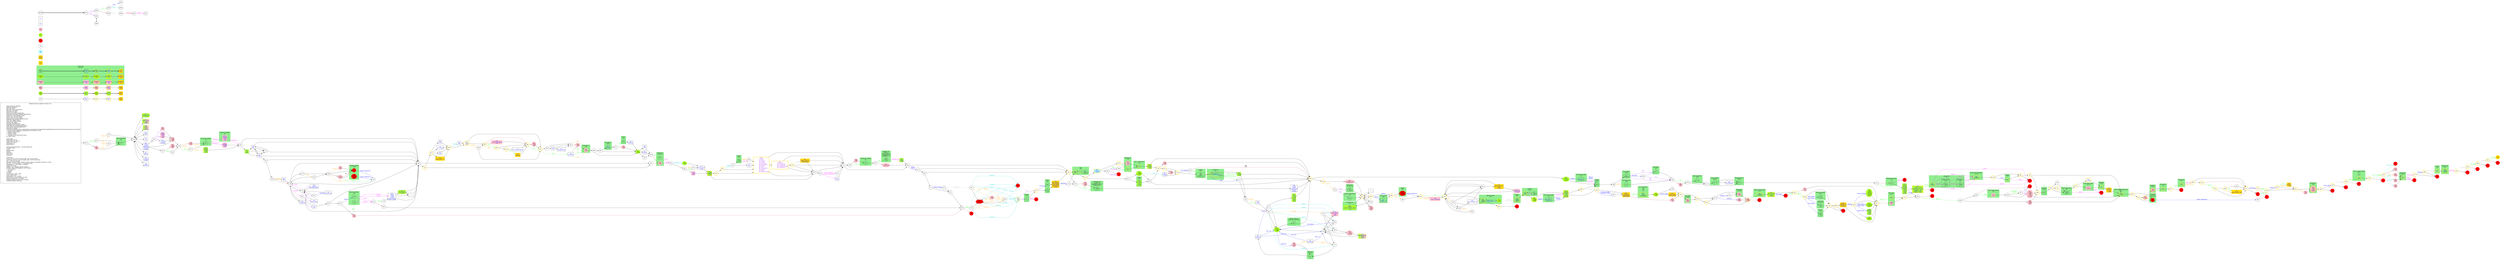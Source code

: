 digraph "Fighting Fantasy: Knights of Doom" {
	// graph defaults
	rankdir=LR
	mclimit=50
	nodesep=.3 // changes horizontal separation of nodes
	ranksep=.4 // changes vertical separation of nodes
	node [height=.7
		width=.7
		shape=ellipse
		margin=0]
	edge[weight=5]

	// a box for a graph label
	// note that you can override the defaults set above
	title [label = "Fighting Fantasy: Knights of Doom 56/--/--\n\n \
		Light Green Fill: Benefits\l \
		Pink Fill: Penalties\l \
		Red Fill: Death\l \
		Blue Text: Key Items/Events\l \
		Red Text: Lost Items\l \
		Purple Text: Shops\l \
		Blue Line: Forced Items/Events\l \
		Light Blue Text/Line: Optional Items/Events\l \
		Purple Line: Dice Related Events\l \
		Green Line: Stat Test Passed\l \
		Brown Line: Stat Test Failed\l \
		Magenta Line: Combat Related Events\l \
		Grey Text: Riddle Answer\l \
		Grey Line: Hidden Option\l \
		Orange Line: Spells\l \
		Red Line: Possible Error\l \
		Gold/Yellow Fill: Required Nodes\l \
		Light Blue Fill: Recommended Nodes\l \
		Gold Outline: Recommended Path\l \
		Green Box: Combat\l \
		SK/ST/LK/AT/AR/TM/CW/CL: Skill/Stamina/Luck/Attack Strength/Attack Round/Time/Consecutive Win Round/Consecutive Lose Round\l \
		?: Chance of this happening, depending on instructions in text\l \
		*: Special Combat Rules\l \
		-: Negative Status\l \
		+: Positive Status\l \
		^: Damage can be reduced by items\l \
		@: Take 2 items\l\l \
		Starts with:\l \
		Initial Skill: 1d6+6\l \
		Initial Stamina: 2d6+12\l \
		Initial Luck: 1d6+6\l \
		Initial Honor: 6\l \
		Initial Time: 0\l\l \
		skill/stamina/luck potion: +all SK/ST/LK&1ILK\l \
		10 meal: +4ST\l \
		sword\l \
		leather armor\l \
		lantern\l \
		tinderbox\l \
		2d6+6 gold\l \
		backpack\l\l \
		Comments:\l \
		Lance, test SK, SK-2 if no lance skill, -2EST if successful\l \
		Crossbow, test SK, SK-2 if no target skill, -2EST if successful\l \
		Axe, -1 SK if no axe skill\l \
		Ironbane, destroy enemy weapon (-3ESK), armor (no damage reduction), or both\l \
		SK* test, -1 if no tracking, +1 if hunting charm\l \
		shadowblade, +1AT, 3DMG vs undead\l \
		shield ring, -1EAT\l \
		aelfgar, +1AT, damage undead+demons\l \
		grenade, deals 1d6 damage to self or enemy\l \
		+, use crossbow\l \
		-, use lance\l \
		!, EDMG+\l \
		@, DMG-\l \
		**holy strike -1ESK, -2EST\l \
		salve restores 6ST\l \
		warhammer -1AT, +1DMG\l \
		holy oil can be used as banish or holy\l \
		ziridian charm pass 2 luck tests\l \
		healing draught restores IST/2 stamina\l \
		revelation equals commune\l \
		"
		shape = "box"
		margin = 0.1]

	subgraph Required {
		node [style = "filled" color = "gold" fillcolor = "gold" fontcolor = "blue" shape = "rect"]
		key3
		boo5
		dam5
		monboo5
		mondam5
		mon5
		034
		070
		072
		122
		185
		214
		242
		266
		281
		286
		604
		315
		400 [fontcolor = "black" shape = "octagon"]
	}

	subgraph Required2 {
		node [style = "filled" color = "gold2" fillcolor = "gold2" fontcolor = "blue" shape = "rect"]
		req2
	}

	subgraph Recommended {
		node [penwidth = 3 color = "gold"]
		txt2
		key2 [shape = "rect" fontcolor = "blue"]
		boo3 [style = "filled" fillcolor = "greenyellow"]
		boo4 [style = "filled" fillcolor = "greenyellow"]
		dam3 [style = "filled" fillcolor = "pink"]
		dam4 [style = "filled" fillcolor = "pink"]
		monboo3 [style = "filled" fillcolor = "greenyellow"]
		monboo4 [style = "filled" fillcolor = "greenyellow"]
		mondam3 [style = "filled" fillcolor = "pink"]
		mondam4 [style = "filled" fillcolor = "pink"]
		mon3
		mon4


		147
		325
		281
		040


		125
		385
		087
		250
		266
		008
		291




		241 [style = "filled" fillcolor = "greenyellow"]
		334
		367
		248 [shape = "rect" fontcolor = "purple"]
		193 [shape = "rect" fontcolor = "purple"]
		227




		041
		287



		185
		219
		283
		181
		085 [style = "filled" fillcolor = "paleturquoise1"]
		019
		310
		115
		024 [style = "filled" fillcolor = "greenyellow"]
		150
		073
		126


		027



		332
		148





		031
		381
		094




		289
		243




		391
		042
		270
		116
		199 [style = "filled" fillcolor = "greenyellow"]




		374 [style = "filled" fillcolor = "greenyellow"]
		308
		378
		072
		037
		136 [style = "filled" fillcolor = "greenyellow"]
		315
		278
		324
		076
		368 [style = "filled" fillcolor = "pink"]
		280
		033 [style = "filled" fillcolor = "greenyellow"]
		245
		330


		222
		058
		286
		344


		023
		010
		173
		306 [style = "filled" fillcolor = "greenyellow"]
		184
		149
		236
		035
		302
		322
		340
		326
		326
		151
		247
		342 [shape = "rect" fontcolor = "blue"]
		110
		242
		296
		351
		142
		167 [style = "filled" fillcolor = "pink"]
		294 [style = "filled" fillcolor = "pink"]
		329
		047
		240
		198
		335
		313
		006
		070
		212
		372
		100
		054
		122
		014
		029 [style = "filled" fillcolor = "pink"]
		290
		129
		196
		229
		138
		218



		162
		251
		360
		127
		176
		120
		333
		396
		011
		400
	}
	
	subgraph Optional {
		node [style = "filled" color = "paleturquoise1" fillcolor = "paleturquoise1" fontcolor = "blue" shape = "rect"]
		opt
		085
	}

	subgraph Combat {
		style = "filled" color = "palegreen2"
		subgraph cluster_MONSTER {
			label = "? MONSTER\n 0/0 0/0"
			mon1 [label = "\N\n text"]
			mon2 [shape = "rect" fontcolor = "blue" label = "\N\n text"]
			mon3 [label = "\N\n text"]
			mon4 [shape = "rect" fontcolor = "blue" label = "\N\n text"]
			mon5 [shape = "rect" fontcolor = "blue" label = "\N\n text"]
			monboo1 [style = "filled" color = "greenyellow" label = "\N\n text"]
			monboo2 [shape = "rect" style = "filled" color = "greenyellow" fontcolor = "blue" label = "\N\n text"]
			monboo3 [label = "\N\n text"]
			monboo4 [shape = "rect" fontcolor = "blue" label = "\N\n text"]
			monboo5 [shape = "rect" fontcolor = "blue" label = "\N\n text"]
			mondam1 [style = "filled" color = "pink" label = "\N\n text"]
			mondam2 [shape = "rect" style = "filled" color = "pink" fontcolor = "blue" label = "\N\n text"]
			mondam3 [label = "\N\n text"]
			mondam4 [shape = "rect" fontcolor = "blue" label = "\N\n text"]
			mondam5 [shape = "rect" fontcolor = "blue" label = "\N\n text"]
		}
		
		subgraph cluster_SPECTRAL_KNIGHT {
			label = "Spectral Knight\n 9/8"
			255
		}
		
		subgraph cluster_ASSASSIN_S_DAGGER {
			label = "Assassin's Dagger\n 10/-"
			043
		}
		
		subgraph cluster_ASSASSIN_S_DAGGER2 {
			label = "Assassin's Dagger\n 10/-"
			373 [shape = "rect" style = "filled" color = "pink" fontcolor = "blue" label = "\N\n Reggad\n +1DAY\n -1SK\n -2ST"]
		}
		
		subgraph cluster_DEMONIC_SLAYER {
			label = "Demonic Slayer\n 10/8"
			013 [style = "filled" color = "red"]
			223 [style = "filled" color = "red" label = "\N\n -1ESK\n -2EST"]
		}
		
		subgraph cluster_HOODED_ATTACKER {
			label = "Hooded Attacker*\n 8/8"
			025
			106
		}
		
		subgraph cluster_GREAT_BOAR {
			label = "Great Boar+-\n 8/8"
			256 [style = "filled" color = "pink" label = "\N\n +2PT"]
		}
		
		subgraph cluster_THORNBEAST {
			label = "Thornbeast\n 8/10"
			352 [shape = "rect" fontcolor = "blue" label = "\N\n Nroht"]
		}
		
		subgraph cluster_CLERIC {
			label = "Cleric\n 6/6"
			394
		}
		
		subgraph cluster_MURDERER {
			label = "Murderer\n 7/6 6/8 7/7"
			038
			346 [style = "filled" color = "pink" label = "\N\n -2ST"]
		}
		
		subgraph cluster_WYRD {
			label = "Wyrd**\n 9/6"
			036 [label = "\N\n -1AT"]
		}
		
		subgraph cluster_MUMMERS_DRAGON {
			label = "Mummers' Dragon\n 8/7"
			328
		}
		
		subgraph cluster_MUMMERS {
			label = "Knight 7/6\n Witch 8/7\n Horsehead 6/7\n Pickpocket 6/5\n Oddfellow 7/7"
			062 [label = "\N*\n -1AT"]
		}
		
		subgraph cluster_INITIATE {
			label = "Initiate\n 7/6"
			157
		}
		
		subgraph cluster_BRYAR {
			label = "Bryar\n 9/9"
			089
			272 [label = "\N\n -2AT"]
		}
		
		subgraph cluster_OUTLAWS {
			label = "Cut-Throat 6/5\n Bandit 7/6\n Renegade Monk 6/7\n Wolfshead 8/7"
			205 [label = "\N*\n +1AT?"]
		}
		
		subgraph cluster_LICH {
			label = "Lich\n 8/9"
			065 [label = "\N\n -1d6EST"]
			283 [label = "\N\n -1AT?"]
		}
		
		subgraph cluster_HELLHOUND {
			label = "Hellhound*\n 7/6"
			310
			375 [style = "filled" color = "pink" label = "\N\n -1SK\n -2ST"]
		}
		
		subgraph cluster_HELLHOUNDS {
			label = "1d6+1 Hellhound*\n 7/6"
			115
		}
		
		subgraph cluster_CRONE {
			label = "Crone\n 6/5"
			292 [shape = "rect" style = "filled" color = "greenyellow" fontcolor = "blue" label = "\N\n 2 meal\n -1AT\n +1DAY\n +2ST"]
		}
		
		subgraph cluster_SNAKES {
			label = "Snakes\n 8/11"
			300 [label = "\N\n -2AT?\n EDMG=4?"]
		}
		
		subgraph cluster_COCKATRICE {
			label = "Cockatrice*\n 7/7"
			027
			090
		}
		
		subgraph cluster_CAILLEACH {
			label = "Cailleach*\n 12/12"
			345
		}
		
		subgraph cluster_CHAOS_CENTAUR {
			label = "Chaos Centaur!\n 10/9 9/10 10/10 9/11"
			060
		}
		
		subgraph cluster_UNDEAD_CHAMPION {
			label = "Undead Champion@\n 9/7"
			358
		}
		
		subgraph cluster_HORSEMAN {
			label = "Horseman\n 7/7 6/7 7/6"
			275 [label = "\N\n -2AT?"]
		}
		
		subgraph cluster_VAMPIRE_BAT {
			label = "Vampire Bat\n 7/6"
			234 [shape = "rect" style = "filled" color = "greenyellow" fontcolor = "blue" label = "\N\n lantern\n Myrton -1ESK undead\n +1LK"]
		}
		
		subgraph cluster_GRAVE_WORM {
			label = "Grave-Worm\n 8/6"
			337 [shape = "rect" fontcolor = "blue" label = "\N\n guildas: 75"]
		}
		
		subgraph cluster_HAUNT {
			label = "Haunt\n 9/8"
			376 [style = "filled" color = "red" label = "\N\n -1ESK?\n -2EST?"]
		}
		
		subgraph cluster_SKELETAL_DOG {
			label = "Skeletal Dog@\n 7/6"
			320 [style = "filled" color = "greenyellow" label = "\N\n +1LK"]
			391 [label = "\N\n -1ESK?\n -2EST?"]
		}
		
		subgraph cluster_DEATHSHEAD {
			label = "Haunt\n 9/5"
			270 [label = "\N\n -1ESK?\n -2EST?"]
		}
		
		subgraph cluster_CADAVER {
			label = "Cadaver\n 10/12"
			056
			116 [label = "\N\n -1AT?"]
		}
		
		subgraph cluster_ASSASSIN_S_DAGGER3 {
			label = "Assassin's Dagger\n 10/-"
			249 [shape = "rect" fontcolor = "blue" label = "\N\n dagger?"]
		}
		
		subgraph cluster_ASSASSIN_S_DAGGER4 {
			label = "Assassin's Dagger\n 10/-"
			371 [shape = "rect" fontcolor = "blue" label = "\N\n dagger?"]
		}
		
		subgraph cluster_ORC_WOLF_RIDER {
			label = "Orc Wolf-Rider\n 7/6\n 6/6\n 7/5"
			037 [label = "\N\n -1AT?\n -2x1d6/2ST"]
		}
		
		subgraph cluster_TREE_MAN {
			label = "Tree Man\n 8/8 8/8"
			069 [style = "filled" color = "pink" label = "\N\n +4PT"]
		}
		
		subgraph cluster_WODEWOSE {
			label = "Wodewose\n 9/7 9/8"
			018 [style = "filled" color = "pink" label = "\N\n +5PT"]
		}
		
		subgraph cluster_KNIGHT_OF_THE_FLAME {
			label = "Knight of the Flame\n 12/12"
			280 [label = "\N\n +1EDMG"]
		}
		
		subgraph cluster_HORNED_SERPENT {
			label = "Horned Serpent\n 8/13"
			273 [label = "\N\n -2AT"]
		}
		
		subgraph cluster_FIRE_IMP {
			label = "Fire Imp\n 9/4 8/4 7/5"
			165 [label = "\N\n -2AT"]
		}
		
		subgraph cluster_VERACNA {
			label = "Veracna\n 9/10"
			366 [label = "\N\n -2AT"]
		}
		
		subgraph cluster_HILL_GIANT {
			label = "Hill Giant\n 9/11"
			010
			088 [style = "filled" color = "pink" label = "\N*\n -2ST"]
		}
		
		subgraph cluster_BEAST_MEN {
			label = "Beast Men\n 10"
			184 [label = "\N\n -2EAT?"]
			
			subgraph cluster_CHAOS_STEED {
				color = "black" fillcolor = "palegreen2"
				label = "Chaos Steed\n 9/12"
				067 [label = "\N\n -1EFR"]
			}
			
			subgraph cluster_GOREHORN {
				color = "black" fillcolor = "palegreen2"
				label = "Gorehorn+\n 8/9"
				254 [label = "\N\n -1EFR"]
			}
		}
		
		subgraph cluster_CHAOS_KNIGHT_CHAMPION {
			label = "Chaos Knight Champion*\n 12/12"
			296 [label = "\N\n -0~2AT"]
		}
		
		subgraph cluster_RAT_MAN {
			label = "Rat Man\n 5/6 6/5"
			393
		}
		
		subgraph cluster_CHAOS_BEAST_MAN {
			label = "Chaos Beast Man\n 8/8"
			386 [label = "\N\n -2EST?"]
		}
		
		subgraph cluster_RABID_CHAOS_HOUND {
			label = "Chaos Beast Man\n 7/7 7/7"
			331 [style = "filled" color = "pink" label = "\N\n -0~4ST"]
		}
		
		subgraph cluster_GARGOYLE {
			label = "Gargoyle\n 9/10 9/11\n 10/9 9/10"
			363 [style = "filled" color = "red" label = "\N\n -1AT"]
		}
		
		subgraph cluster_BEAST_MAN_SHAMAN {
			label = "Beast Man Shaman\n 8/7"
			171 [style = "filled" color = "pink" label = "\N\n -3ST?"]
		}
		
		subgraph cluster_REPTILIAN {
			label = "Reptilian\n 10/15"
			294 [label = "\N\n -2ST?"]
		}
		
		subgraph cluster_IRON_EATER {
			label = "Iron-Eater*\n 4/5"
			329
		}
		
		subgraph cluster_POLTERGEIST {
			label = "Poltergeist\n 9/-"
			240
		}
		
		subgraph cluster_MORGWYN {
			label = "Morgwyn*\n 9/9"
			029 [label = "\N\n -1SK?\n -1ESK?\n -2EST?"]
		}
		
		subgraph cluster_MURGRIM {
			label = "Murgrim\n 10/11"
			110
		}
		
		subgraph cluster_BEAST_MAN_CHAMPION {
			label = "Beast Man Champion\n 12/14"
			149 [label = "\N\n +1EDMG"]
		}
		
		subgraph cluster_SOLDIER {
			label = "Soldier\n 7/7"
			035
		}
		
		subgraph cluster_TROLL {
			label = "Soldier\n 9/9"
			048
		}
		
		subgraph cluster_IRON_GOLEM {
			label = "Iron Golem*\n 10/16"
			382 [label = "\N\n -weapon?"]
		}
		
		subgraph cluster_WAR_HORSE {
			label = "War-Horse\n 8/9"
			347
		}
		
		subgraph cluster_OGER_OVERSEER {
			label = "Oger Overseer-*\n 9/10"
			124
		}
		
		subgraph cluster_WEAPONMASTER {
			label = "Weaponmaster\n 10/12"
			061
		}
		
		subgraph cluster_HOBGOBLIN_FANATIC {
			label = "Hobgoblin Fanatic\n 7/6"
			233
		}
		
		subgraph cluster_CHAOS_WARRIOR {
			label = "Chaos Warrior\n 9/8 8/9"
			357
		}
		
		subgraph cluster_CHAOS_KNIGHT {
			label = "1d6-1? Chaos Knight\n 10/12\n ...\n 10/12"
			229
		}
		
		subgraph cluster_BELGAROTH {
			label = "Belgaroth\n 12/17"
			162
		}
		
		subgraph cluster_RAVEN {
			label = "Raven\n 7/8"
			127
		}
		
		subgraph cluster_NIGHT_MARE {
			label = "Night-Mare\n 10/11"
			176 [label = "\N\n -1ESK?\n -2EST?"]
		}
		
		subgraph cluster_CHAOS_WARRIOR2 {
			label = "Chaos Warrior*\n 10/9"
			201
		}
		
		cbt
	}

	subgraph Death {
		node [style = "filled" color = "red"]
		ddt
		004
		007
		013
		028
		039
		092
		096
		107
		108
		113
		118
		143
		144
		155
		159
		169
		180
		207
		210
		223
		238
		259
		265
		271
		276
		282
		318
		364
		355
		359
		388
	}

	subgraph Boost {
		node [style = "filled" color = "greenyellow"]
		bst
		boo1 [label = "\N\n text"]
		boo2 [shape = "rect" fontcolor = "blue" label = "\N\n text"]
		boo3 [label = "\N\n text"]
		boo4 [shape = "rect" fontcolor = "blue" label = "\N\n text"]
		boo5 [shape = "rect" fontcolor = "blue" label = "\N\n text"]
		017 [label = "\N\n +1HR"]
		024 [shape = "rect" fontcolor = "blue" label = "\N\n 3 meal\n +1DAY\n +1LK"]
		032 [shape = "rect" fontcolor = "blue" label = "\N\n griffin shield\n -1EAT"]
		033 [shape = "rect" fontcolor = "blue" label = "\N\n flame shield\n +1DAY\n +2ST"]
		041 [color = "greenyellow:pink" label = "\N\n +1LK\n -4ST"]
		081 [label = "\N\n +all SK\n +all ST"]
		085 [shape = "rect" fontcolor = "blue" label = "\N\n chainmail\n +4ST"]
		101 [shape = "rect" fontcolor = "blue" label = "\N\n Ecrof\n 5 meals\n 20 gold\n sword?\n +1LK\n +1HR\n +5ST\n +5FR"]
		122 [shape = "rect" fontcolor = "blue" label = "\N\n Rotiart\n +1LK"]
		125 [label = "\N\n +1DAY\n +4ST"]
		135 [label = "\N\n +1DAY\n +3ST"]
		136 [label = "\N\n +1HR"]
		141 [shape = "rect" fontcolor = "blue" label = "\N\n dagger\n +1DAY\n +1LK\n +2ST"]
		152 [shape = "rect" fontcolor = "blue" label = "\N\n 8 gold\n +1HR"]
		160 [shape = "rect" fontcolor = "blue" label = "\N\n garlic breath\n +4ST"]
		168 [shape = "rect" fontcolor = "blue" label = "\N\n 2 meal\n +1HR"]
		177 [color = "greenyellow:pink" shape = "rect" fontcolor = "blue" label = "\N\n breastplate\n -1AT\n -1DMG"]
		185 [shape = "rect" fontcolor = "blue" label = "\N\n fear spiders/\n fear snakes/\n fear height\n twisted staff\n +1HR"]
		186 [shape = "rect" fontcolor = "blue" label = "\N\n fireball\n +1SK\n +1LK\n +4ST"]
		199 [label = "\N\n +1HR\n +2LK"]
		202 [label = "\N\n +1DAY\n +2ST"]
		217 [shape = "rect" fontcolor = "blue" label = "\N\n -fear\n +1DAY\n +1LK\n +1SK \n +2ST\n -2ST"]
		231 [color = "greenyellow:pink" shape = "rect" fontcolor = "blue" label = "\N\n shadowblade\n -1SK?\n -2ST?"]
		241 [shape = "rect" fontcolor = "blue" label = "\N\n -3 gold\n +1DAY\n +2ST"]
		242 [shape = "rect" fontcolor = "blue" label = "\N\n celastrix\n +1LK\n +1HR"]
		253 [label = "\N\n +1LK"]
		286 [shape = "rect" fontcolor = "blue" label = "\N\n aelfgar: 11\n restore ST\n +1LK"]
		317 [shape = "rect" fontcolor = "blue" label = "\N\n -1g?\n +2ST?"]
		306 [shape = "rect" fontcolor = "blue" label = "\N\n varen +4FR\n mercenaries +5FR\n villagers +3FR\n militia +4FR\n tactics +2FR"]
		319 [label = "\N\n +1DAY?\n +1ST?"]
		336 [color = "greenyellow:pink" shape = "rect" fontcolor = "blue" label = "\N\n mace\n -1AT\n +1EDMG"]
		369 [label = "\N\n +all ST"]
		374 [shape = "rect" fontcolor = "blue" label = "\N\n 5 gold\n 3 meals\n Ecrof\n +1DAY\n -all ST/2"]
		395 [label = "\N\n +1HR\n +all SK\n +all LK\n +all ST"]
	}

	subgraph Damage {
		node [style = "filled" color = "pink"]
		ddg
		dam1 [label = "\N\n text"]
		dam2 [shape = "rect" fontcolor = "blue" label = "\N\n text"]
		dam3 [label = "\N\n text"]
		dam4 [shape = "rect" fontcolor = "blue" label = "\N\n text"]
		dam5 [shape = "rect" fontcolor = "blue" label = "\N\n text"]
		005 [label = "\N\n -2x2d6(-4?)ST"]
		020 [label = "\N\n -5ST"]
		021 [label = "\N\n -1SK?\n -0~4ST"]
		044 [label = "\N\n -1LK\n -3ST?"]
		056 [label = "\N\n -1d6ST"]
		078 [label = "\N\n -1SK\n -3ST"]
		079 [label = "\N\n -2ST"]
		084 [label = "\N\n +1HR\n -1SK?\n -1LK\n -2~4ST"]
		114 [label = "\N\n -1HR\n -2ST"]
		131 [shape = "rect" fontcolor = "blue" label = "\N\n shield ring\n -0~4ST"]
		132 [shape = "rect" fontcolor = "blue" label = "\N\n -1d6 metal objects\n -2ST"]
		133 [label = "\N\n -1HR"]
		143 [label = "\N\n -1d6+2ST"]
		145 [label = "\N\n -3ST"]
		146 [label = "\N\n -5ST"]
		153 [shape = "rect" fontcolor = "blue" label = "\N\n -1SK in sepulchre"]
		163 [label = "\N\n -1SK\n -2ST"]
		167 [label = "\N\n -1ST?"]
		170 [shape = "rect" fontcolor = "blue" label = "\N\n 3 gold\n -2ST"]
		182 [label = "\N\n -1ST"]
		183 [label = "\N\n -2ST"]
		204 [label = "\N\n -4ST"]
		208 [label = "\N\n -4ST"]
		209 [label = "\N\n -2ST"]
		211 [shape = "rect" fontcolor = "blue" label = "\N\n Reggad\n +1DAY\n -2ST?"]
		214 [shape = "rect" fontcolor = "blue" label = "\N\n ballad, part 3: 8\n -1SK?\n -3~6ST"]
		216 [label = "\N\n -1SK\n -3ST"]
		228 [label = "\N\n -2ST"]
		237 [label = "\N\n -3ST"]
		239 [label = "\N\n -2ST"]
		257 [label = "\N\n -1LK"]
		261 [label = "\N\n -1HR\n -2ST"]
		262 [label = "\N\n -5ST"]
		264 [label = "\N\n -1ST"]
		298 [shape = "rect" fontcolor = "blue" label = "\N\n Eugalp\n -1SK\n -1LK\n -3ST"]
		299 [label = "\N\n -5ST"]
		301 [label = "\N\n -1LK\n -3ST"]
		321 [label = "\N\n -3x?ST"]
		301 [label = "\N\n -1d6+2ST*"]
		349 [label = "\N\n +5PT"]
		350 [shape = "rect" fontcolor = "blue" label = "\N\n moon shield\n -1LK\n -2ST?"]
		368 [label = "\N\n +3PT"]
		370 [label = "\N\n -2ST"]
		397 [label = "\N\n -1LK"]
		399 [label = "\N\n -2HR\n -2LK"]
	}

	subgraph Key_Item {
		node [fontcolor = "blue" shape = "rect"]
		kky
		key1 [label = "\N\n text"]
		key2 [label = "\N\n text"]
		key3 [label = "\N\n text"]
		009 [label = "\N\n lance"]
		034 [label = "\N\n ballad, part 2: 7\n refund gold"]
		046 [label = "\N\n talisman"]
		051 [label = "\N\n Enorc\n +1DAY"]
		052 [label = "\N\n glass prism"]
		055 [label = "\N\n dragon shield"]
		064 [label = "\N\n -3 meal/\n -1 potion"]
		068 [label = "\N\n info" tooltip = "manticore banarask hills"]
		070 [label = "\N\n power words: 196"]
		071 [label = "\N\n axe"]
		072 [label = "\N\n Ronnoc\n magic sword\n lion shield"]
		080 [label = "\N\n 5 meal\n lantern\n tinderbox\n 20 gold\n 2 potion"]
		091 [label = "\N\n helmet"]
		099 [label = "\N\n info" tooltip = "clerics evil / forest in danger / slained by demon"]
		103 [label = "\N\n Eehsnab"]
		111 [label = "\N\n info" tooltip = "clerics temple havalok / miller spy"]
		112 [label = "\N\n info" tooltip = "runes translation"]
		117 [label = "\N\n Ecrof"]
		121 [label = "\N\n raven charm\n 3 gold"]
		174 [label = "\N\n -1d3 metal objects"]
		206 [label = "\N\n info" tooltip = "aelfgar in cairns of dunar?"]
		215 [fontcolor = "grey" label = "\N\n cadaver"]
		230 [label = "\N\n crossbow\n 6 bolts"]
		232 [label = "\N\n crystal orb"]
		244 [label = "\N\n -6~+6 gold"]
		246 [label = "\N\n 8 gold\n locket\n quarterstaff\n dagger\n 2 swords"]
		258 [label = "\N\n info" tooltip = "beware beast that are men / heel warrior of stone / forest of skull"]
		266 [label = "\N\n ironbane"]
		268 [label = "\N\n info" tooltip = "priest ghost graveyard / end of hiding blood moon / druid dark rites forest / robbers countryside"]
		277 [label = "\N\n info" tooltip = "lord of the first / prisoners of wickerman"]
		281 [label = "\N\n ballad, part 1: 3"]
		288 [label = "\N\n Ecrof"]
		304 [label = "\N\n door of skulls: x5"]
		305 [label = "\N\n iron key\n hunting charm"]
		315 [label = "\N\n forest sap\n elven amulet"]
		341 [label = "\N\n info" tooltip = "tapestry tree people"]
		342 [label = "\N\n -2 meal"]
		343 [label = "\N\n use xbow"]
		354 [label = "\N\n Rellim\n 2 meal\n 6 gold\n herb liquid\n hood & cloak"]
		362 [label = "\N\n info" tooltip = "herluin west"]
		377 [fontcolor = "grey" label = "\N\n wolfsbane"]
		380 [label = "\N\n info" tooltip = "free bird of light"]
		383 [label = "\N\n Eehsnab"]
		389 [label = "\N\n gauntlets"]
		390 [label = "\N\n 4 grenades"]
		392 [label = "\N\n cockatrice"]
	}
	
	subgraph Shop {
		node [fontcolor = "purple" shape = "rect"]
		shp
		193 [label = "\N\n Alchemist\n \
		4g: witherwell\l \
		3g: 2 antitoxin\l \
		3g: healing draught\l \
		6g: revelation\l \
		"]
		248 [label = "\N\n Market\n \
		1g: rope\l \
		1g: lantern\l \
		3g: 6 bolts\l \
		1g: per meal\l \
		5g: breastplate\l \
		2g: mirror\l \
		4g: salve\l \
		6g: warhammer\l \
		7g: holy oil\l \
		3g: spear\l \
		4g: ziridian charm\l \
		"]
	}

	mon1 -> mon2 -> mon3 -> mon4 -> mon5 [penwidth = 3]
	boo1 -> boo2 -> boo3 -> boo4 -> boo5 [penwidth = 3]
	dam1 -> dam2 -> dam3 -> dam4 -> dam5
	txt1 -> key1 -> txt2 -> key2 -> key3
	monboo1 -> monboo2 -> monboo3 -> monboo4 -> monboo5
	mondam1 -> mondam2 -> mondam3 -> mondam4 -> mondam5

	myTitle -> z001 [penwidth = 3]
	z001 -> z002 [color = "purple" fontcolor = "purple" label = "1-3"]
	z001 -> z003 [color = "purple" fontcolor = "purple" label = "4-6"]
	z002 -> z004 [color = "green" fontcolor = "green" label = "LK"]
	z002 -> z005 [color = "brown"]
	z003 -> z006 [dir = "both"]
	z004 -> z007 [color = "blue" fontcolor = "blue" label = "req"]
	z004 -> z008 [color = "cyan3" fontcolor = "cyan3" label = "-opt"]
	z005 -> z009 [color = "grey" fontcolor = "grey" label = "info"]
	z009 -> z010 [color = "crimson" fontcolor = "crimson" label = "error(?)"]
	z010 -> z011 [color = "magenta" fontcolor = "magenta" label = "escape"]
	{
		rank = same
		z003
		z006
	}
	title -> 001
	001 -> 057 [color = "green" fontcolor = "green" label = "LK"]
	001 -> 145
	002 -> 159 [color = "brown"]
	002 -> 338 [color = "green" fontcolor = "green" label = "DAY&le;6"]
	003 -> 156 [color = "orange" fontcolor = "orange" label = "ride"]
	003 -> 156 [color = "green" fontcolor = "green" label = "LK"]
	003 -> 170 [color = "brown"]
	005 -> 031
	006 -> 070 [color = "orange" fontcolor = "orange" label = "lore"]
	006 -> 070 [color = "green" fontcolor = "green" label = "LK"]
	006 -> 189 [color = "brown"]
	008 -> 291 [color = "green" fontcolor = "green" label = "LK"]
	008 -> 216 [color = "brown"]
	010 -> 173
	011 -> 400 [color = "green" fontcolor = "green" label = "SK+2?"]
	011 -> 144 [color = "brown"]
	012 -> 217
	012 -> 202
	013 -> 128 [color = "blue" fontcolor = "blue" label = "magic weapon/win"]
	014 -> 204 [color = "orange" fontcolor = "orange" label = "banish"]
	014 -> 029
	015 -> 049
	016 -> 361
	016 -> 391
	016 -> 109
	017 -> 288
	017 -> 158
	017 -> 206
	018 -> 368
	019 -> 310 [color = "green" fontcolor = "green" label = "LK"]
	019 -> 375 [color = "brown"]
	020 -> 162
	021 -> 231
	021 -> 316
	022 -> 314
	023 -> 010 [color = "green" fontcolor = "green" label = "4xSK+2?"]
	023 -> 088 [color = "brown"]
	024 -> 332
	024 -> 150
	025 -> 235 [color = "magenta" fontcolor = "magenta" label = "EST&le;2"]
	025 -> 354 [color = "magenta" fontcolor = "magenta" label = "EST&le;2"]
	026 -> 099
	026 -> 099 [color = "orange" fontcolor = "orange" label = "commune"]
	026 -> 166 [color = "brown"]
	027 -> 090 [color = "orange" fontcolor = "orange" label = "arcane"]
	027 -> 090 [color = "blue" fontcolor = "blue" label = "cockatrice"]
	027 -> 221 [color = "blue" fontcolor = "blue" label = "Enorc"]
	027 -> 168
	029 -> 290
	030 -> 112
	030 -> 353
	031 -> 215
	031 -> 044
	031 -> 195
	031 -> 381
	033 -> 169 [color = "blue" fontcolor = "blue" label = "fear heights"]
	033 -> 245
	034 -> 139
	034 -> 314
	035 -> 207 [color = "magenta" fontcolor = "magenta" label = "AR>4"]
	035 -> 302
	036 -> 164 [color = "orange" fontcolor = "orange" label = "banish"]
	036 -> 164 [color = "magenta" fontcolor = "magenta" label = "win"]
	037 -> 136
	038 -> 293 [color = "magenta" fontcolor = "magenta" label = "2 kills"]
	040 -> 258 [color = "cyan3" fontcolor = "cyan3" label = "-3 gold"]
	040 -> 125
	041 -> 157 [color = "purple" fontcolor = "purple" label = "1-4"]
	041 -> 287 [color = "purple" fontcolor = "purple" label = "5-6"]
	042 -> 270 [color = "grey" fontcolor = "grey" label = "cadaver\n door of skulls"]
	042 -> 007
	043 -> 373 [color = "magenta" fontcolor = "magenta" label = "2CW/AR>4"]
	043 -> 211 [color = "magenta" fontcolor = "magenta" label = "2CW/AR>4"]
	044 -> 031
	045 -> 077 [color = "blue" fontcolor = "blue" label = "Nroht/\n Rellim"]
	045 -> 219
	046 -> 017
	047 -> 240 [color = "green" fontcolor = "green" label = "SK-2?"]
	047 -> 155 [color = "brown"]
	048 -> 098
	049 -> 147
	049 -> 191
	050 -> 220 [color = "green" fontcolor = "green" label = "LK"]
	050 -> 146 [color = "brown"]
	051 -> 182
	051 -> 126
	052 -> 274
	053 -> 117 [color = "magenta" fontcolor = "magenta" label = "AT=SK+12/EST&le;4"]
	053 -> 022 [color = "magenta" fontcolor = "magenta" label = "EAT=22/ST&le;4"]
	054 -> 122 [color = "orange" fontcolor = "orange" label = "commune"]
	054 -> 122 [color = "green" fontcolor = "green" label = "LK"]
	054 -> 014 [color = "brown"]
	055 -> 353
	056 -> 116
	057 -> 105 [color = "orange" fontcolor = "orange" label = "banish"]
	057 -> 303 [color = "orange" fontcolor = "orange" label = "holy"]
	057 -> 255
	058 -> 113
	058 -> 286
	059 -> 279 [color = "green" fontcolor = "green" label = "4dST"]
	059 -> 108 [color = "brown"]
	060 -> 332
	061 -> 178
	062 -> 152 [color = "magenta" fontcolor = "magenta" label = "win/AR>16"]
	063 -> 243
	064 -> 114
	065 -> 283
	066 -> 223 [color = "orange" fontcolor = "orange" label = "holy"]
	066 -> 237 [color = "orange" fontcolor = "orange" label = "banish"]
	066 -> 321
	066 -> 013
	067 -> 149 [color = "magenta" fontcolor = "magenta" label = "win AR"]
	067 -> 254 [color = "magenta" fontcolor = "magenta" label = "lose AR"]
	068 -> 040
	069 -> 324
	070 -> 212
	072 -> 037 [color = "green" fontcolor = "green" label = "SK+2?"]
	072 -> 397 [color = "brown"]
	073 -> 182
	073 -> 126
	074 -> 187
	074 -> 049
	075 -> 141 [color = "orange" fontcolor = "orange" label = "banish"]
	075 -> 043
	076 -> 368
	076 -> 297
	077 -> 093
	077 -> 219
	078 -> 205
	079 -> 162
	080 -> 114
	080 -> 154
	080 -> 197
	081 -> 023
	082 -> 038 [color = "green" fontcolor = "green" label = "LK"]
	082 -> 346 [color = "brown"]
	083 -> 059
	084 -> 340
	084 -> 296
	085 -> 295
	085 -> 019
	086 -> 365
	086 -> 017
	087 -> 250
	087 -> 008
	088 -> 173
	089 -> 185
	090 -> 027
	090 -> 027 [color = "brown"]
	090 -> 221 [color = "green" fontcolor = "green" label = "mirror/ 2xLK/ Enorc"]
	090 -> 168 [color = "green" fontcolor = "green" label = "mirror/ 2xLK"]
	093 -> 172
	093 -> 219
	094 -> 190 [color = "orange" fontcolor = "orange" label = "banish"]
	094 -> 376
	095 -> 021
	095 -> 316
	097 -> 143
	097 -> 239 [color = "orange" fontcolor = "orange" label = "holy"]
	097 -> 260 [color = "orange" fontcolor = "orange" label = "banish"]
	097 -> 028 [color = "cyan3" fontcolor = "cyan3" label = "talisman"]
	097 -> 041 [color = "cyan3" fontcolor = "cyan3" label = "-witherall"]
	098 -> 201 [color = "orange" fontcolor = "orange" label = "tactics"]
	098 -> 382
	099 -> 166
	100 -> 054 [color = "blue" fontcolor = "blue" label = "Ronnoc"]
	100 -> 014
	101 -> 306
	101 -> 002
	102 -> 026
	102 -> 049
	103 -> 316 [color = "blue" fontcolor = "blue" label = "from 175"]
	103 -> 202 [color = "blue" fontcolor = "blue" label = "from 163"]
	104 -> 265
	104 -> 192 [color = "green" fontcolor = "green" label = "fear heights\n SK-2"]
	104 -> 192 [color = "brown"]
	105 -> 356
	106 -> 235 [color = "magenta" fontcolor = "magenta" label = "EST&le;2"]
	106 -> 354 [color = "magenta" fontcolor = "magenta" label = "EST&le;2"]
	109 -> 063 [color = "orange" fontcolor = "orange" label = "banish"]
	109 -> 243
	109 -> 304
	110 -> 242
	111 -> 074
	111 -> 274
	112 -> 055
	112 -> 353
	114 -> 200
	115 -> 024
	116 -> 056 [color = "magenta" fontcolor = "magenta" label = "2CL"]
	116 -> 199
	117 -> 314
	119 -> 203 [color = "orange" fontcolor = "orange" label = "lore"]
	119 -> 066
	120 -> 333 [color = "grey" fontcolor = "grey" label = "celastrix"]
	120 -> 210
	121 -> 241
	122 -> 014
	123 -> 036
	123 -> 277
	124 -> 311
	125 -> 309 [color = "orange" fontcolor = "orange" label = "tracking"]
	125 -> 385
	125 -> 291
	126 -> 252 [color = "blue" fontcolor = "blue" label = "fear snakes"]
	126 -> 300
	127 -> 176
	128 -> 166
	129 -> 196 [color = "grey" fontcolor = "grey" label = "power words"]
	129 -> 276
	130 -> 205 [color = "green" fontcolor = "green" label = "SK+2?"]
	130 -> 078 [color = "brown"]
	131 -> 243
	132 -> 008
	133 -> 332
	134 -> 362
	134 -> 268
	134 -> 049
	135 -> 051 [color = "cyan3" fontcolor = "cyan3" label = "fear"]
	135 -> 379
	136 -> 315 [color = "blue" fontcolor = "blue" label = "twisted staff"]
	136 -> 194
	137 -> 095
	137 -> 175
	137 -> 339
	137 -> 350
	138 -> 218 [color = "green" fontcolor = "green" label = "1d6+7+2?HR"]
	138 -> 107 [color = "brown"]
	139 -> 053
	139 -> 314
	140 -> 018
	141 -> 285
	142 -> 167
	142 -> 363
	143 -> 239 [color = "orange" fontcolor = "orange" label = "holy"]
	143 -> 260 [color = "orange" fontcolor = "orange" label = "banish"]
	143 -> 028 [color = "cyan3" fontcolor = "cyan3" label = "talisman"]
	143 -> 041 [color = "cyan3" fontcolor = "cyan3" label = "-witherall"]
	145 -> 105 [color = "orange" fontcolor = "orange" label = "banish"]
	145 -> 303 [color = "orange" fontcolor = "orange" label = "holy"]
	145 -> 255
	146 -> 220
	147 -> 325
	147 -> 191
	148 -> 224 [color = "orange" fontcolor = "orange" label = "tactics"]
	148 -> 005
	149 -> 236
	150 -> 073
	150 -> 133
	151 -> 247 [color = "green" fontcolor = "green" label = "SK"]
	151 -> 386 [color = "brown"]
	152 -> 045
	153 -> 243
	154 -> 183 [color = "purple" fontcolor = "purple" label = "1-2"]
	154 -> 298 [color = "purple" fontcolor = "purple" label = "3-4"]
	154 -> 064 [color = "purple" fontcolor = "purple" label = "5-6"]
	156 -> 121
	157 -> 287
	157 -> 364 [color = "magenta" fontcolor = "magenta" label = "AR>6"]
	158 -> 082
	160 -> 377
	160 -> 049
	161 -> 232 [color = "blue" fontcolor = "blue" label = "iron key"]
	161 -> 274
	162 -> 238 [color = "magenta" fontcolor = "magenta" label = "EST&le;7\n Reggad"]
	162 -> 251 [color = "magenta" fontcolor = "magenta" label = "EST&le;7"]
	163 -> 103 [color = "orange" fontcolor = "orange" label = "banish"]
	163 -> 345
	164 -> 248
	165 -> 222
	166 -> 015 [color = "magenta" fontcolor = "magenta" label = "2 actions"]
	166 -> 119
	166 -> 392
	166 -> 274
	166 -> 049
	167 -> 294
	167 -> 363
	168 -> 323
	168 -> 332
	169 -> 245 [color = "green" fontcolor = "green" label = "SK-2"]
	170 -> 241
	171 -> 104
	172 -> 307 [color = "blue" fontcolor = "blue" label = "hood & cloak"]
	172 -> 225
	173 -> 306 [color = "blue" fontcolor = "blue" label = "Ecrof"]
	173 -> 002
	174 -> 008
	175 -> 103 [color = "orange" fontcolor = "orange" label = "banish"]
	175 -> 345
	176 -> 120 [color = "magenta" fontcolor = "magenta" label = "EST&le;6"]
	178 -> 101 [color = "green" fontcolor = "green" label = "LK"]
	178 -> 233 [color = "brown"]
	179 -> 354
	181 -> 327
	181 -> 085
	182 -> 126
	183 -> 114
	184 -> 207 [color = "magenta" fontcolor = "magenta" label = "FR=0"]
	184 -> 149 [color = "magenta" fontcolor = "magenta" label = "EFR&le;2"]
	184 -> 149 [color = "magenta" fontcolor = "magenta" label = "win AR"]
	184 -> 067 [color = "magenta" fontcolor = "magenta" label = "lose AR"]
	185 -> 213 [color = "blue" fontcolor = "blue" label = "captured"]
	185 -> 219
	186 -> 023
	187 -> 025 [color = "blue" fontcolor = "blue" label = "helmet"]
	187 -> 370
	188 -> 208 [color = "brown"]
	188 -> 328 [color = "green" fontcolor = "green" label = "LK"]
	189 -> 212
	190 -> 289
	191 -> 038 [color = "green" fontcolor = "green" label = "LK"]
	191 -> 346 [color = "brown"]
	192 -> 265 [color = "purple" fontcolor = "purple" label = "1-3"]
	192 -> 084 [color = "purple" fontcolor = "purple" label = "4-6"]
	193 -> 227
	193 -> 139
	193 -> 314
	194 -> 278
	195 -> 234
	195 -> 031
	196 -> 229 [color = "green" fontcolor = "green" label = "3dST"]
	196 -> 180 [color = "brown"]
	197 -> 348 [color = "green" fontcolor = "green" label = "SK-1"]
	197 -> 261 [color = "brown"]
	198 -> 335
	198 -> 212
	199 -> 249 [color = "blue" fontcolor = "blue" label = "Reggad"]
	199 -> 374
	200 -> 075 [color = "orange" fontcolor = "orange" label = "commune"]
	200 -> 075 [color = "green" fontcolor = "green" label = "LK"]
	200 -> 228 [color = "brown"]
	201 -> 050
	202 -> 163 [color = "blue" fontcolor = "blue" label = "-Eehsnab"]
	202 -> 060
	203 -> 166
	203 -> 066
	204 -> 029
	205 -> 246
	206 -> 082
	208 -> 328
	209 -> 256
	211 -> 285
	212 -> 372 [color = "blue" fontcolor = "blue" label = "iron bane"]
	212 -> 259
	213 -> 283
	213 -> 130
	214 -> 131
	214 -> 243
	215 -> 031
	216 -> 291
	217 -> 332
	218 -> 118 [color = "cyan3" fontcolor = "cyan3" label = "crystal orb"]
	218 -> 262 [color = "cyan3" fontcolor = "cyan3" label = "aelfgar"]
	218 -> 299 [color = "cyan3" fontcolor = "cyan3" label = "crossbow"]
	218 -> 079 [color = "orange" fontcolor = "orange" label = "holy"]
	218 -> 020
	219 -> 283
	219 -> 130
	220 -> 124
	220 -> 311
	221 -> 323
	221 -> 332
	222 -> 113
	222 -> 058
	223 -> 128 [color = "blue" fontcolor = "blue" label = "magic weapon/win"]
	224 -> 358 [color = "purple" fontcolor = "purple" label = "odd"]
	224 -> 275 [color = "purple" fontcolor = "purple" label = "even"]
	225 -> 059
	226 -> 386
	227 -> 034 [color = "grey" fontcolor = "grey" label = "puzzle"]
	227 -> 139
	227 -> 314
	228 -> 141 [color = "orange" fontcolor = "orange" label = "commune"]
	228 -> 043
	229 -> 138
	231 -> 316
	232 -> 274
	233 -> 004 [color = "magenta" fontcolor = "magenta" label = "AR>4"]
	233 -> 101
	234 -> 031
	235 -> 179 [color = "green" fontcolor = "green" label = "LK"]
	235 -> 083 [color = "brown"]
	236 -> 035 [color = "blue" fontcolor = "blue" label = "varen"]
	236 -> 302
	237 -> 013
	239 -> 143
	239 -> 260 [color = "orange" fontcolor = "orange" label = "banish"]
	239 -> 028 [color = "cyan3" fontcolor = "cyan3" label = "talisman"]
	239 -> 041 [color = "cyan3" fontcolor = "cyan3" label = "-witherall"]
	240 -> 198 [color = "orange" fontcolor = "orange" label = "banish"]
	240 -> 198 [color = "magenta" fontcolor = "magenta" label = "AR>5"]
	241 -> 334
	241 -> 139
	242 -> 296
	243 -> 016 [color = "orange" fontcolor = "orange" label = "lore"]
	243 -> 361
	243 -> 391
	243 -> 109
	244 -> 040
	245 -> 330 [color = "green" fontcolor = "green" label = "HR&ge;11"]
	245 -> 257 [color = "brown"]
	246 -> 332
	247 -> 342
	247 -> 331
	248 -> 193
	248 -> 139
	248 -> 314
	249 -> 374 [color = "blue" fontcolor = "blue" label = "holy oil\n -Reggad"]
	249 -> 374 [color = "magenta" fontcolor = "magenta" label = "2CW/AR>4"]
	250 -> 266 [color = "green" fontcolor = "green" label = "SK"]
	250 -> 174 [color = "brown"]
	251 -> 360 [color = "blue" fontcolor = "blue" label = "Rotiart"]
	251 -> 096
	252 -> 300 [color = "green" fontcolor = "green" label = "SK"]
	252 -> 332 [color = "brown"  label = "-1HR\n -1LK"]
	253 -> 121
	254 -> 149 [color = "magenta" fontcolor = "magenta" label = "win AR"]
	254 -> 207 [color = "magenta" fontcolor = "magenta" label = "lose AR"]
	255 -> 356
	256 -> 086
	257 -> 023
	258 -> 125
	260 -> 143
	260 -> 239 [color = "orange" fontcolor = "orange" label = "holy"]
	260 -> 028 [color = "cyan3" fontcolor = "cyan3" label = "talisman"]
	260 -> 041 [color = "cyan3" fontcolor = "cyan3" label = "-witherall"]
	261 -> 200
	262 -> 162
	263 -> 202
	263 -> 137 [color = "orange" fontcolor = "orange" label = "tracking"]
	263 -> 095 [color = "cyan3" fontcolor = "cyan3" label = "lantern"]
	263 -> 175 [color = "cyan3" fontcolor = "cyan3" label = "lantern"]
	263 -> 339 [color = "cyan3" fontcolor = "cyan3" label = "lantern"]
	263 -> 350 [color = "cyan3" fontcolor = "cyan3" label = "lantern"]
	264 -> 017
	266 -> 008
	267 -> 072
	268 -> 362
	268 -> 134
	268 -> 049
	269 -> 347 [color = "purple" fontcolor = "purple" label = "1-2"]
	269 -> 050 [color = "purple" fontcolor = "purple" label = "3-6"]
	270 -> 116
	272 -> 185
	273 -> 222
	274 -> 305 [color = "purple" fontcolor = "purple" label = "1"]
	274 -> 052 [color = "purple" fontcolor = "purple" label = "2"]
	274 -> 111 [color = "purple" fontcolor = "purple" label = "3"]
	274 -> 161 [color = "purple" fontcolor = "purple" label = "4"]
	274 -> 166 [color = "magenta" fontcolor = "magenta" label = "3 rolls"]
	275 -> 031
	277 -> 248
	278 -> 069
	278 -> 324
	279 -> 143
	279 -> 239 [color = "orange" fontcolor = "orange" label = "holy"]
	279 -> 260 [color = "orange" fontcolor = "orange" label = "banish"]
	279 -> 028 [color = "cyan3" fontcolor = "cyan3" label = "talisman"]
	279 -> 041 [color = "cyan3" fontcolor = "cyan3" label = "-witherall"]
	280 -> 033
	281 -> 040
	283 -> 065 [color = "orange" fontcolor = "orange" label = "holy"]
	283 -> 181
	284 -> 265 [color = "brown"]
	284 -> 171 [color = "green" fontcolor = "green" label = "3xSK"]
	285 -> 317
	285 -> 049
	286 -> 344 [color = "blue" fontcolor = "blue" label = "shield"]
	286 -> 023
	287 -> 089 [color = "blue" fontcolor = "blue" label = "talisman"]
	287 -> 272
	288 -> 082
	289 -> 153 [color = "orange" fontcolor = "orange" label = "commune"]
	289 -> 243 [color = "green" fontcolor = "green" label = "LK"]
	289 -> 153 [color = "brown"]
	290 -> 129 [color = "blue" fontcolor = "blue" label = "forest sap"]
	290 -> 388
	291 -> 343 [color = "green" fontcolor = "green" label = "SK*"]
	291 -> 030 [color = "brown"]
	292 -> 379
	293 -> 253 [color = "cyan3" fontcolor = "cyan3" label = "crossbow++"]
	293 -> 003
	294 -> 329 [color = "green" fontcolor = "green" label = "LK"]
	294 -> 329 [color = "magenta" fontcolor = "magenta" label = "win"]
	295 -> 359 [color = "purple" fontcolor = "purple" label = "2d6>2d6"]
	295 -> 398 [color = "purple" fontcolor = "purple" label = "2d6<2d6"]
	295 -> 398 [color = "green" fontcolor = "green" label = "LK"]
	295 -> 359 [color = "brown"]
	296 -> 351
	297 -> 140 [color = "blue" fontcolor = "blue" label = "talisman"]
	297 -> 349 [color = "blue" fontcolor = "blue" label = "witherall"]
	297 -> 018
	298 -> 114
	299 -> 162
	300 -> 027
	301 -> 045
	302 -> 207
	302 -> 322
	303 -> 255
	304 -> 361
	304 -> 391
	305 -> 274
	306 -> 355 [color = "brown"]
	306 -> 184 [color = "green" fontcolor = "green" label = "DAY&le;6"]
	307 -> 097 [color = "grey" fontcolor = "grey" label = "wolfsbane"]
	307 -> 225
	308 -> 378 [color = "grey" fontcolor = "grey" label = "ballad"]
	308 -> 048
	309 -> 385
	309 -> 291
	310 -> 115
	311 -> 061
	311 -> 357
	312 -> 394 [color = "green" fontcolor = "green" label = "LK"]
	312 -> 264 [color = "brown"]
	313 -> 006 [color = "grey" fontcolor = "grey" label = "puzzle"]
	313 -> 212
	314 -> 188
	314 -> 045
	315 -> 278
	316 -> 095
	316 -> 175
	316 -> 339
	316 -> 350
	316 -> 202
	317 -> 362
	317 -> 268
	317 -> 134
	319 -> 371 [color = "blue" fontcolor = "blue" label = "Reggad"]
	319 -> 048
	320 -> 391
	321 -> 128 [color = "green" fontcolor = "green" label = "3xSK+1"]
	321 -> 013 [color = "brown" label = "2CL"]
	321 -> 013
	322 -> 340
	322 -> 296
	323 -> 380 [color = "orange" fontcolor = "orange" label = "commune"]
	323 -> 380 [color = "green" fontcolor = "green" label = "LK"]
	323 -> 263 [color = "brown"]
	324 -> 297
	324 -> 076
	325 -> 341
	325 -> 244
	325 -> 068
	325 -> 281
	326 -> 386
	326 -> 151
	326 -> 226
	327 -> 292
	327 -> 135
	328 -> 387
	329 -> 047
	330 -> 366 [color = "blue" fontcolor = "blue" label = "fear spiders"]
	330 -> 273 [color = "blue" fontcolor = "blue" label = "fear snakes"]
	330 -> 165 [color = "blue" fontcolor = "blue" label = "fear heights"]
	330 -> 222
	331 -> 039 [color = "magenta" fontcolor = "magenta" label = "AR=5"]
	331 -> 110
	332 -> 148
	332 -> 319
	333 -> 396 [color = "green" fontcolor = "green" label = "SK&plusmn;2?"]
	333 -> 282 [color = "brown"]
	334 -> 367
	334 -> 248
	335 -> 313 [color = "green" fontcolor = "green" label = "SK+2?"]
	335 -> 212 [color = "brown"]
	337 -> 094
	338 -> 284
	338 -> 399
	339 -> 202 [color = "blue" fontcolor = "blue" label = "fear spiders"]
	339 -> 316
	340 -> 326 [color = "green" fontcolor = "green" label = "LK"]
	340 -> 393 [color = "brown"]
	341 -> 040
	342 -> 110
	343 -> 256 [color = "orange" fontcolor = "orange" label = "ride"]
	343 -> 256 [color = "green" fontcolor = "green" label = "SK"]
	343 -> 209 [color = "brown"]
	344 -> 369 [color = "blue" fontcolor = "blue" label = "griffin shield"]
	344 -> 395 [color = "blue" fontcolor = "blue" label = "dragon shield"]
	344 -> 081 [color = "blue" fontcolor = "blue" label = "lion shield"]
	344 -> 186 [color = "blue" fontcolor = "blue" label = "flame shield"]
	344 -> 023
	345 -> 383
	346 -> 293 [color = "magenta" fontcolor = "magenta" label = "2 kills"]
	347 -> 050
	348 -> 200
	349 -> 368
	350 -> 316
	351 -> 363
	351 -> 142
	352 -> 312
	353 -> 256 [color = "orange" fontcolor = "orange" label = "ride"]
	353 -> 256 [color = "green" fontcolor = "green" label = "SK"]
	353 -> 209 [color = "brown"]
	354 -> 377
	354 -> 160
	354 -> 049
	356 -> 336 [dir = both]
	356 -> 009 [dir = both]
	356 -> 230 [dir = both]
	356 -> 071 [dir = both]
	356 -> 032 [dir = both]
	356 -> 177 [dir = both]
	356 -> 091 [dir = both]
	356 -> 389 [dir = both]
	356 -> 080
	357 -> 061
	357 -> 390
	358 -> 031
	360 -> 127 [color = "grey" fontcolor = "grey" label = "Taris Varen"]
	360 -> 096
	361 -> 214
	361 -> 243
	362 -> 102
	362 -> 268
	362 -> 134
	362 -> 049
	363 -> 384 [color = "blue" fontcolor = "blue" label = "magic weapon/win"]
	365 -> 352
	365 -> 017
	366 -> 222
	367 -> 123 [color = "cyan3" fontcolor = "cyan3" label = "-5 gold"]
	367 -> 248
	368 -> 092 [color = "brown"]
	368 -> 280 [color = "green" fontcolor = "green" label = "PT"]
	369 -> 023
	370 -> 106 [color = "green" fontcolor = "green" label = "4dST"]
	370 -> 059 [color = "brown"]
	371 -> 048 [color = "blue" fontcolor = "blue" label = "holy oil\n -Reggad"]
	371 -> 048 [color = "magenta" fontcolor = "magenta" label = "2CW/AR>4"]
	372 -> 100 [color = "green" fontcolor = "green" label = "2xLK"]
	372 -> 271 [color = "brown"]
	373 -> 285 [color = "magenta" fontcolor = "magenta" label = "2CW/AR>4"]
	374 -> 048
	374 -> 308
	375 -> 115
	376 -> 289 [color = "blue" fontcolor = "blue" label = "magic weapon/win"]
	377 -> 160
	377 -> 049
	378 -> 267 [color = "blue" fontcolor = "blue" label = "healing draught/\n restorative potion"]
	378 -> 072
	379 -> 332
	379 -> 150
	380 -> 263
	381 -> 031
	381 -> 094 [color = "blue" fontcolor = "blue" label = "lantern"]
	381 -> 337 [color = "blue" fontcolor = "blue" label = "lantern"]
	382 -> 269 [color = "blue" fontcolor = "blue" label = "iron bane"]
	382 -> 347 [color = "purple" fontcolor = "purple" label = "win\n 1-2"]
	382 -> 050 [color = "purple" fontcolor = "purple" label = "win\n 3-6"]
	383 -> 012 [color = "blue" fontcolor = "blue" label = "Enorc"]
	383 -> 316 [color = "blue" fontcolor = "blue" label = "from 175"]
	383 -> 202 [color = "blue" fontcolor = "blue" label = "from 163"]
	384 -> 100 [color = "green" fontcolor = "green" label = "2xLK"]
	384 -> 271 [color = "brown"]
	385 -> 087 [color = "orange" fontcolor = "orange" label = "holy"]
	385 -> 087 [color = "green" fontcolor = "green" label = "LK"]
	385 -> 008 [color = "brown"]
	385 -> 132 [color = "brown"]
	386 -> 039 [color = "magenta" fontcolor = "magenta" label = "AR>6"]
	386 -> 247
	387 -> 062 [color = "green" fontcolor = "green" label = "SK"]
	387 -> 301 [color = "brown"]
	390 -> 061
	391 -> 320 [color = "blue" fontcolor = "blue" label = "shield ring"]
	391 -> 042
	392 -> 166
	393 -> 326
	394 -> 046
	395 -> 023
	396 -> 011 [color = "grey" fontcolor = "grey" label = "aelfgar"]
	396 -> 318
	397 -> 278
	398 -> 310 [color = "green" fontcolor = "green" label = "LK"]
	398 -> 375 [color = "brown"]
	399 -> 340
	399 -> 296
}
